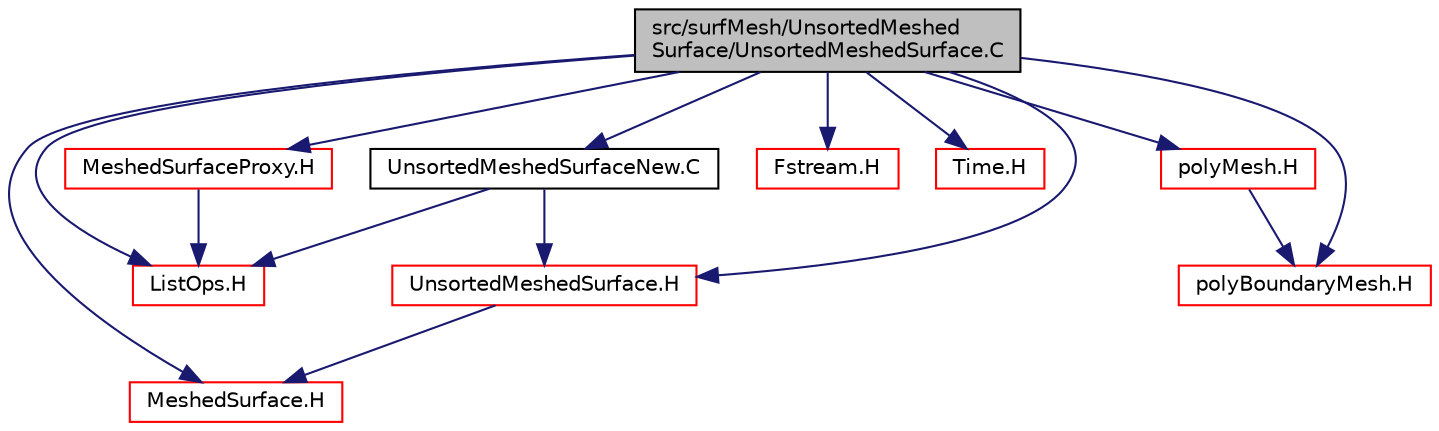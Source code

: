 digraph "src/surfMesh/UnsortedMeshedSurface/UnsortedMeshedSurface.C"
{
  bgcolor="transparent";
  edge [fontname="Helvetica",fontsize="10",labelfontname="Helvetica",labelfontsize="10"];
  node [fontname="Helvetica",fontsize="10",shape=record];
  Node1 [label="src/surfMesh/UnsortedMeshed\lSurface/UnsortedMeshedSurface.C",height=0.2,width=0.4,color="black", fillcolor="grey75", style="filled" fontcolor="black"];
  Node1 -> Node2 [color="midnightblue",fontsize="10",style="solid",fontname="Helvetica"];
  Node2 [label="MeshedSurface.H",height=0.2,width=0.4,color="red",URL="$MeshedSurface_8H.html"];
  Node1 -> Node3 [color="midnightblue",fontsize="10",style="solid",fontname="Helvetica"];
  Node3 [label="UnsortedMeshedSurface.H",height=0.2,width=0.4,color="red",URL="$UnsortedMeshedSurface_8H.html"];
  Node3 -> Node2 [color="midnightblue",fontsize="10",style="solid",fontname="Helvetica"];
  Node1 -> Node4 [color="midnightblue",fontsize="10",style="solid",fontname="Helvetica"];
  Node4 [label="MeshedSurfaceProxy.H",height=0.2,width=0.4,color="red",URL="$MeshedSurfaceProxy_8H.html"];
  Node4 -> Node5 [color="midnightblue",fontsize="10",style="solid",fontname="Helvetica"];
  Node5 [label="ListOps.H",height=0.2,width=0.4,color="red",URL="$ListOps_8H.html",tooltip="Various functions to operate on Lists. "];
  Node1 -> Node6 [color="midnightblue",fontsize="10",style="solid",fontname="Helvetica"];
  Node6 [label="Fstream.H",height=0.2,width=0.4,color="red",URL="$Fstream_8H.html",tooltip="Input/output from file streams. "];
  Node1 -> Node7 [color="midnightblue",fontsize="10",style="solid",fontname="Helvetica"];
  Node7 [label="Time.H",height=0.2,width=0.4,color="red",URL="$Time_8H.html"];
  Node1 -> Node5 [color="midnightblue",fontsize="10",style="solid",fontname="Helvetica"];
  Node1 -> Node8 [color="midnightblue",fontsize="10",style="solid",fontname="Helvetica"];
  Node8 [label="polyBoundaryMesh.H",height=0.2,width=0.4,color="red",URL="$polyBoundaryMesh_8H.html"];
  Node1 -> Node9 [color="midnightblue",fontsize="10",style="solid",fontname="Helvetica"];
  Node9 [label="polyMesh.H",height=0.2,width=0.4,color="red",URL="$polyMesh_8H.html"];
  Node9 -> Node8 [color="midnightblue",fontsize="10",style="solid",fontname="Helvetica"];
  Node1 -> Node10 [color="midnightblue",fontsize="10",style="solid",fontname="Helvetica"];
  Node10 [label="UnsortedMeshedSurfaceNew.C",height=0.2,width=0.4,color="black",URL="$UnsortedMeshedSurfaceNew_8C.html"];
  Node10 -> Node3 [color="midnightblue",fontsize="10",style="solid",fontname="Helvetica"];
  Node10 -> Node5 [color="midnightblue",fontsize="10",style="solid",fontname="Helvetica"];
}

